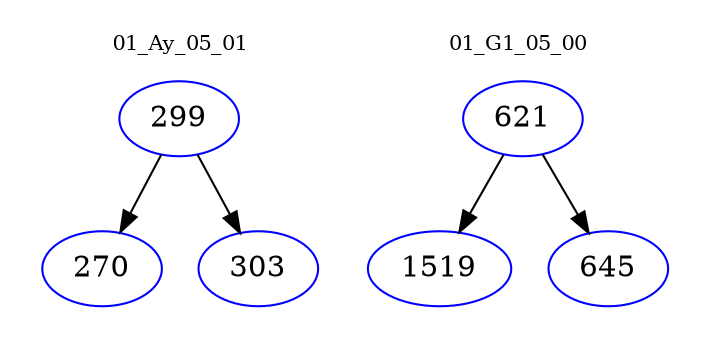 digraph{
subgraph cluster_0 {
color = white
label = "01_Ay_05_01";
fontsize=10;
T0_299 [label="299", color="blue"]
T0_299 -> T0_270 [color="black"]
T0_270 [label="270", color="blue"]
T0_299 -> T0_303 [color="black"]
T0_303 [label="303", color="blue"]
}
subgraph cluster_1 {
color = white
label = "01_G1_05_00";
fontsize=10;
T1_621 [label="621", color="blue"]
T1_621 -> T1_1519 [color="black"]
T1_1519 [label="1519", color="blue"]
T1_621 -> T1_645 [color="black"]
T1_645 [label="645", color="blue"]
}
}
